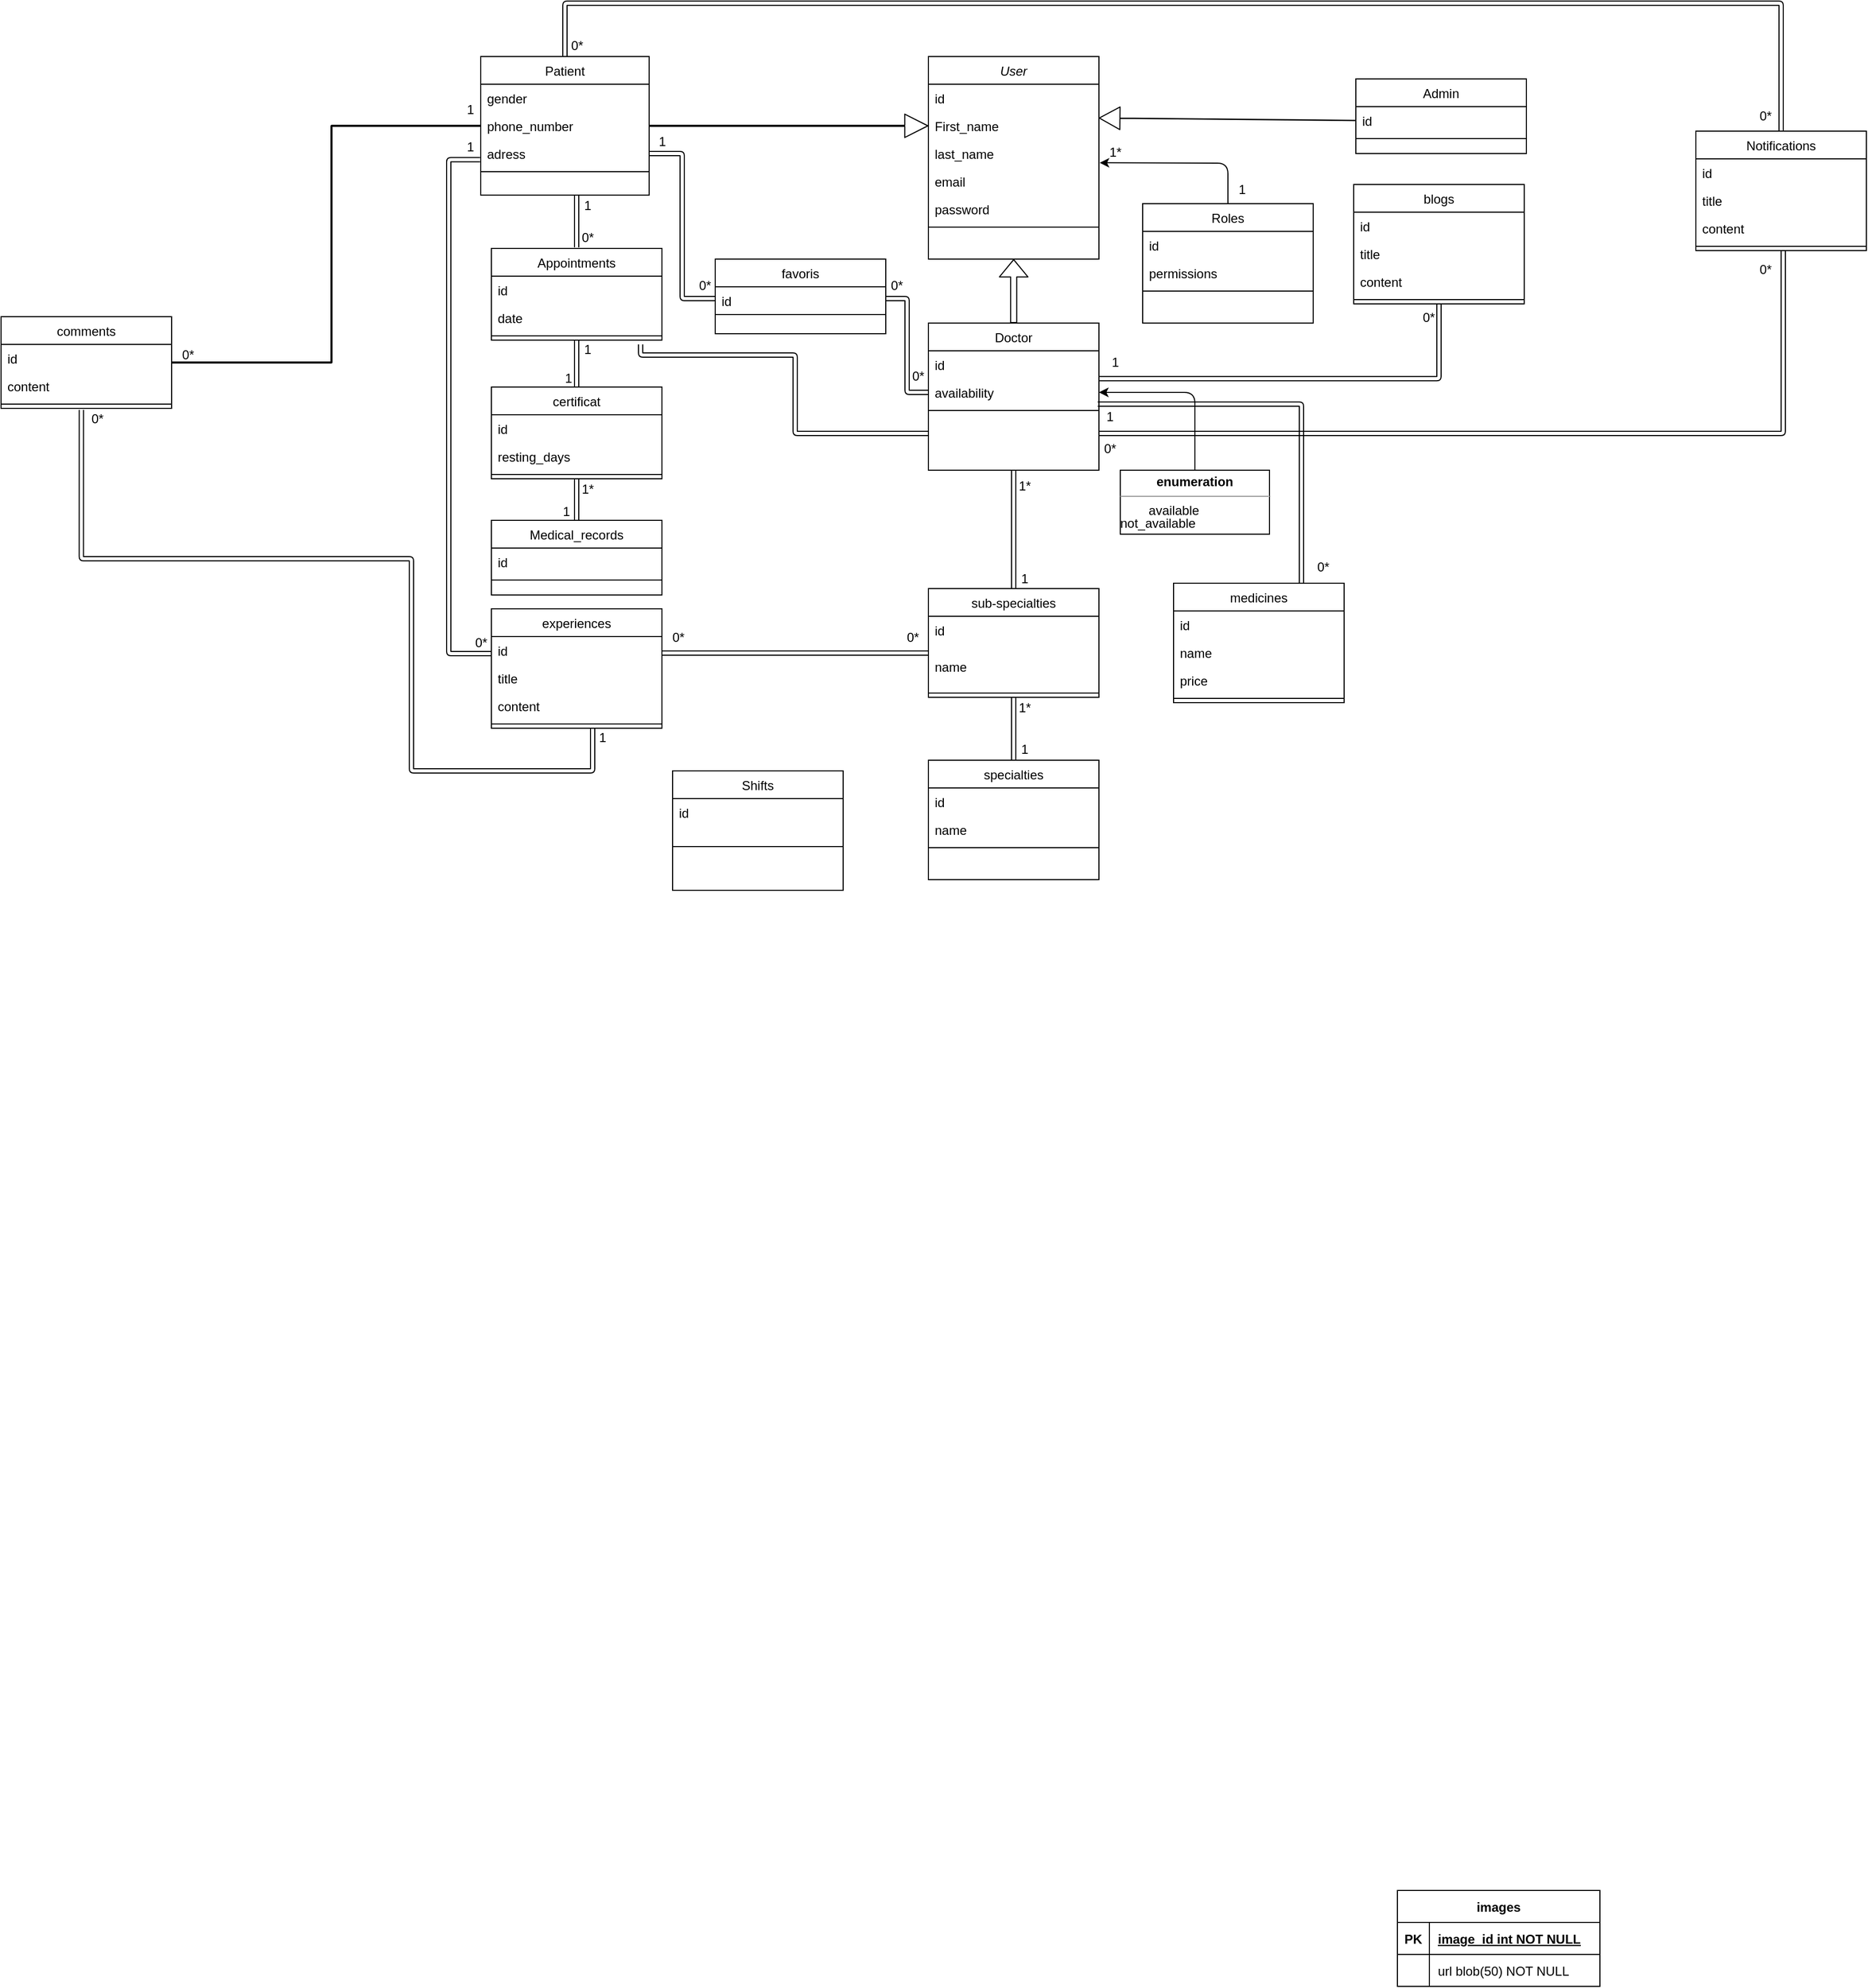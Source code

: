 <mxfile>
    <diagram id="GbZsySZJOEip1e0nFrHj" name="Page-1">
        <mxGraphModel dx="2643" dy="1117" grid="1" gridSize="10" guides="1" tooltips="1" connect="1" arrows="1" fold="1" page="0" pageScale="1" pageWidth="850" pageHeight="1100" math="1" shadow="0">
            <root>
                <mxCell id="0"/>
                <mxCell id="1" parent="0"/>
                <mxCell id="63" value="User&#10;" style="swimlane;fontStyle=2;align=center;verticalAlign=top;childLayout=stackLayout;horizontal=1;startSize=26;horizontalStack=0;resizeParent=1;resizeLast=0;collapsible=1;marginBottom=0;rounded=0;shadow=0;strokeWidth=1;" parent="1" vertex="1">
                    <mxGeometry x="400" y="20" width="160" height="190" as="geometry">
                        <mxRectangle x="230" y="140" width="160" height="26" as="alternateBounds"/>
                    </mxGeometry>
                </mxCell>
                <mxCell id="64" value="id" style="text;align=left;verticalAlign=top;spacingLeft=4;spacingRight=4;overflow=hidden;rotatable=0;points=[[0,0.5],[1,0.5]];portConstraint=eastwest;" parent="63" vertex="1">
                    <mxGeometry y="26" width="160" height="26" as="geometry"/>
                </mxCell>
                <mxCell id="130" value="First_name" style="text;align=left;verticalAlign=top;spacingLeft=4;spacingRight=4;overflow=hidden;rotatable=0;points=[[0,0.5],[1,0.5]];portConstraint=eastwest;" parent="63" vertex="1">
                    <mxGeometry y="52" width="160" height="26" as="geometry"/>
                </mxCell>
                <mxCell id="127" value="last_name" style="text;align=left;verticalAlign=top;spacingLeft=4;spacingRight=4;overflow=hidden;rotatable=0;points=[[0,0.5],[1,0.5]];portConstraint=eastwest;" parent="63" vertex="1">
                    <mxGeometry y="78" width="160" height="26" as="geometry"/>
                </mxCell>
                <mxCell id="128" value="email" style="text;align=left;verticalAlign=top;spacingLeft=4;spacingRight=4;overflow=hidden;rotatable=0;points=[[0,0.5],[1,0.5]];portConstraint=eastwest;" parent="63" vertex="1">
                    <mxGeometry y="104" width="160" height="26" as="geometry"/>
                </mxCell>
                <mxCell id="129" value="password" style="text;align=left;verticalAlign=top;spacingLeft=4;spacingRight=4;overflow=hidden;rotatable=0;points=[[0,0.5],[1,0.5]];portConstraint=eastwest;" parent="63" vertex="1">
                    <mxGeometry y="130" width="160" height="26" as="geometry"/>
                </mxCell>
                <mxCell id="67" value="" style="line;html=1;strokeWidth=1;align=left;verticalAlign=middle;spacingTop=-1;spacingLeft=3;spacingRight=3;rotatable=0;labelPosition=right;points=[];portConstraint=eastwest;" parent="63" vertex="1">
                    <mxGeometry y="156" width="160" height="8" as="geometry"/>
                </mxCell>
                <mxCell id="136" value="" style="edgeStyle=none;shape=flexArrow;html=1;exitX=0.5;exitY=0;exitDx=0;exitDy=0;width=5.714;endSize=5.067;entryX=0.5;entryY=1;entryDx=0;entryDy=0;" parent="1" source="69" target="63" edge="1">
                    <mxGeometry relative="1" as="geometry">
                        <mxPoint x="420" y="260" as="sourcePoint"/>
                        <mxPoint x="420" y="210" as="targetPoint"/>
                        <Array as="points"/>
                    </mxGeometry>
                </mxCell>
                <mxCell id="69" value="Doctor" style="swimlane;fontStyle=0;align=center;verticalAlign=top;childLayout=stackLayout;horizontal=1;startSize=26;horizontalStack=0;resizeParent=1;resizeLast=0;collapsible=1;marginBottom=0;rounded=0;shadow=0;strokeWidth=1;" parent="1" vertex="1">
                    <mxGeometry x="400" y="270" width="160" height="138" as="geometry">
                        <mxRectangle x="130" y="380" width="160" height="26" as="alternateBounds"/>
                    </mxGeometry>
                </mxCell>
                <mxCell id="70" value="id&#10;" style="text;align=left;verticalAlign=top;spacingLeft=4;spacingRight=4;overflow=hidden;rotatable=0;points=[[0,0.5],[1,0.5]];portConstraint=eastwest;" parent="69" vertex="1">
                    <mxGeometry y="26" width="160" height="26" as="geometry"/>
                </mxCell>
                <mxCell id="131" value="availability" style="text;align=left;verticalAlign=top;spacingLeft=4;spacingRight=4;overflow=hidden;rotatable=0;points=[[0,0.5],[1,0.5]];portConstraint=eastwest;" parent="69" vertex="1">
                    <mxGeometry y="52" width="160" height="26" as="geometry"/>
                </mxCell>
                <mxCell id="72" value="" style="line;html=1;strokeWidth=1;align=left;verticalAlign=middle;spacingTop=-1;spacingLeft=3;spacingRight=3;rotatable=0;labelPosition=right;points=[];portConstraint=eastwest;" parent="69" vertex="1">
                    <mxGeometry y="78" width="160" height="8" as="geometry"/>
                </mxCell>
                <mxCell id="134" style="edgeStyle=none;html=1;shape=flexArrow;entryX=0.999;entryY=0.22;entryDx=0;entryDy=0;entryPerimeter=0;width=0.274;endSize=6.123;exitX=0;exitY=0.5;exitDx=0;exitDy=0;" parent="1" source="77" target="130" edge="1">
                    <mxGeometry relative="1" as="geometry"/>
                </mxCell>
                <mxCell id="76" value="Admin" style="swimlane;fontStyle=0;align=center;verticalAlign=top;childLayout=stackLayout;horizontal=1;startSize=26;horizontalStack=0;resizeParent=1;resizeLast=0;collapsible=1;marginBottom=0;rounded=0;shadow=0;strokeWidth=1;" parent="1" vertex="1">
                    <mxGeometry x="801" y="41" width="160" height="70" as="geometry">
                        <mxRectangle x="340" y="380" width="170" height="26" as="alternateBounds"/>
                    </mxGeometry>
                </mxCell>
                <mxCell id="77" value="id" style="text;align=left;verticalAlign=top;spacingLeft=4;spacingRight=4;overflow=hidden;rotatable=0;points=[[0,0.5],[1,0.5]];portConstraint=eastwest;" parent="76" vertex="1">
                    <mxGeometry y="26" width="160" height="26" as="geometry"/>
                </mxCell>
                <mxCell id="78" value="" style="line;html=1;strokeWidth=1;align=left;verticalAlign=middle;spacingTop=-1;spacingLeft=3;spacingRight=3;rotatable=0;labelPosition=right;points=[];portConstraint=eastwest;" parent="76" vertex="1">
                    <mxGeometry y="52" width="160" height="8" as="geometry"/>
                </mxCell>
                <mxCell id="135" style="edgeStyle=none;shape=flexArrow;html=1;exitX=1;exitY=0.5;exitDx=0;exitDy=0;width=0.952;endSize=6.895;" parent="1" source="80" target="130" edge="1">
                    <mxGeometry relative="1" as="geometry"/>
                </mxCell>
                <mxCell id="145" style="edgeStyle=elbowEdgeStyle;shape=link;html=1;width=1;" edge="1" parent="1" source="80" target="111">
                    <mxGeometry relative="1" as="geometry">
                        <Array as="points">
                            <mxPoint x="-160" y="220"/>
                            <mxPoint x="40" y="60"/>
                            <mxPoint x="-50" y="170"/>
                            <mxPoint y="50"/>
                        </Array>
                    </mxGeometry>
                </mxCell>
                <mxCell id="80" value="Patient" style="swimlane;fontStyle=0;align=center;verticalAlign=top;childLayout=stackLayout;horizontal=1;startSize=26;horizontalStack=0;resizeParent=1;resizeLast=0;collapsible=1;marginBottom=0;rounded=0;shadow=0;strokeWidth=1;" parent="1" vertex="1">
                    <mxGeometry x="-20" y="20" width="158" height="130" as="geometry">
                        <mxRectangle x="550" y="140" width="160" height="26" as="alternateBounds"/>
                    </mxGeometry>
                </mxCell>
                <mxCell id="81" value="gender" style="text;align=left;verticalAlign=top;spacingLeft=4;spacingRight=4;overflow=hidden;rotatable=0;points=[[0,0.5],[1,0.5]];portConstraint=eastwest;" parent="80" vertex="1">
                    <mxGeometry y="26" width="158" height="26" as="geometry"/>
                </mxCell>
                <mxCell id="82" value="phone_number" style="text;align=left;verticalAlign=top;spacingLeft=4;spacingRight=4;overflow=hidden;rotatable=0;points=[[0,0.5],[1,0.5]];portConstraint=eastwest;rounded=0;shadow=0;html=0;" parent="80" vertex="1">
                    <mxGeometry y="52" width="158" height="26" as="geometry"/>
                </mxCell>
                <mxCell id="83" value="adress" style="text;align=left;verticalAlign=top;spacingLeft=4;spacingRight=4;overflow=hidden;rotatable=0;points=[[0,0.5],[1,0.5]];portConstraint=eastwest;rounded=0;shadow=0;html=0;" parent="80" vertex="1">
                    <mxGeometry y="78" width="158" height="26" as="geometry"/>
                </mxCell>
                <mxCell id="86" value="" style="line;html=1;strokeWidth=1;align=left;verticalAlign=middle;spacingTop=-1;spacingLeft=3;spacingRight=3;rotatable=0;labelPosition=right;points=[];portConstraint=eastwest;" parent="80" vertex="1">
                    <mxGeometry y="104" width="158" height="8" as="geometry"/>
                </mxCell>
                <mxCell id="144" style="edgeStyle=orthogonalEdgeStyle;shape=link;elbow=vertical;html=1;entryX=1.001;entryY=0.005;entryDx=0;entryDy=0;entryPerimeter=0;curved=1;strokeWidth=1;enumerate=0;anchorPointDirection=1;" parent="1" source="93" target="131" edge="1">
                    <mxGeometry relative="1" as="geometry">
                        <Array as="points">
                            <mxPoint x="879" y="322"/>
                        </Array>
                    </mxGeometry>
                </mxCell>
                <mxCell id="93" value="blogs" style="swimlane;fontStyle=0;align=center;verticalAlign=top;childLayout=stackLayout;horizontal=1;startSize=26;horizontalStack=0;resizeParent=1;resizeLast=0;collapsible=1;marginBottom=0;rounded=0;shadow=0;strokeWidth=1;" parent="1" vertex="1">
                    <mxGeometry x="799" y="140" width="160" height="112" as="geometry">
                        <mxRectangle x="150" y="1010" width="170" height="26" as="alternateBounds"/>
                    </mxGeometry>
                </mxCell>
                <mxCell id="102" value="id" style="text;align=left;verticalAlign=top;spacingLeft=4;spacingRight=4;overflow=hidden;rotatable=0;points=[[0,0.5],[1,0.5]];portConstraint=eastwest;" parent="93" vertex="1">
                    <mxGeometry y="26" width="160" height="26" as="geometry"/>
                </mxCell>
                <mxCell id="94" value="title" style="text;align=left;verticalAlign=top;spacingLeft=4;spacingRight=4;overflow=hidden;rotatable=0;points=[[0,0.5],[1,0.5]];portConstraint=eastwest;" parent="93" vertex="1">
                    <mxGeometry y="52" width="160" height="26" as="geometry"/>
                </mxCell>
                <mxCell id="183" value="content" style="text;align=left;verticalAlign=top;spacingLeft=4;spacingRight=4;overflow=hidden;rotatable=0;points=[[0,0.5],[1,0.5]];portConstraint=eastwest;" parent="93" vertex="1">
                    <mxGeometry y="78" width="160" height="26" as="geometry"/>
                </mxCell>
                <mxCell id="95" value="" style="line;html=1;strokeWidth=1;align=left;verticalAlign=middle;spacingTop=-1;spacingLeft=3;spacingRight=3;rotatable=0;labelPosition=right;points=[];portConstraint=eastwest;" parent="93" vertex="1">
                    <mxGeometry y="104" width="160" height="8" as="geometry"/>
                </mxCell>
                <mxCell id="96" value="medicines" style="swimlane;fontStyle=0;align=center;verticalAlign=top;childLayout=stackLayout;horizontal=1;startSize=26;horizontalStack=0;resizeParent=1;resizeLast=0;collapsible=1;marginBottom=0;rounded=0;shadow=0;strokeWidth=1;" parent="1" vertex="1">
                    <mxGeometry x="630" y="514" width="160" height="112" as="geometry">
                        <mxRectangle x="340" y="380" width="170" height="26" as="alternateBounds"/>
                    </mxGeometry>
                </mxCell>
                <mxCell id="97" value="id" style="text;align=left;verticalAlign=top;spacingLeft=4;spacingRight=4;overflow=hidden;rotatable=0;points=[[0,0.5],[1,0.5]];portConstraint=eastwest;" parent="96" vertex="1">
                    <mxGeometry y="26" width="160" height="26" as="geometry"/>
                </mxCell>
                <mxCell id="192" value="name" style="text;align=left;verticalAlign=top;spacingLeft=4;spacingRight=4;overflow=hidden;rotatable=0;points=[[0,0.5],[1,0.5]];portConstraint=eastwest;" parent="96" vertex="1">
                    <mxGeometry y="52" width="160" height="26" as="geometry"/>
                </mxCell>
                <mxCell id="193" value="price" style="text;align=left;verticalAlign=top;spacingLeft=4;spacingRight=4;overflow=hidden;rotatable=0;points=[[0,0.5],[1,0.5]];portConstraint=eastwest;" parent="96" vertex="1">
                    <mxGeometry y="78" width="160" height="26" as="geometry"/>
                </mxCell>
                <mxCell id="98" value="" style="line;html=1;strokeWidth=1;align=left;verticalAlign=middle;spacingTop=-1;spacingLeft=3;spacingRight=3;rotatable=0;labelPosition=right;points=[];portConstraint=eastwest;" parent="96" vertex="1">
                    <mxGeometry y="104" width="160" height="8" as="geometry"/>
                </mxCell>
                <mxCell id="138" style="edgeStyle=elbowEdgeStyle;shape=link;html=1;exitX=0.5;exitY=0;exitDx=0;exitDy=0;elbow=vertical;entryX=0.5;entryY=1;entryDx=0;entryDy=0;" parent="1" source="99" target="69" edge="1">
                    <mxGeometry relative="1" as="geometry">
                        <mxPoint x="420.061" y="410" as="targetPoint"/>
                    </mxGeometry>
                </mxCell>
                <mxCell id="99" value="sub-specialties" style="swimlane;fontStyle=0;align=center;verticalAlign=top;childLayout=stackLayout;horizontal=1;startSize=26;horizontalStack=0;resizeParent=1;resizeLast=0;collapsible=1;marginBottom=0;rounded=0;shadow=0;strokeWidth=1;" parent="1" vertex="1">
                    <mxGeometry x="400" y="519" width="160" height="102" as="geometry">
                        <mxRectangle x="340" y="380" width="170" height="26" as="alternateBounds"/>
                    </mxGeometry>
                </mxCell>
                <mxCell id="100" value="id" style="text;align=left;verticalAlign=top;spacingLeft=4;spacingRight=4;overflow=hidden;rotatable=0;points=[[0,0.5],[1,0.5]];portConstraint=eastwest;" parent="99" vertex="1">
                    <mxGeometry y="26" width="160" height="34" as="geometry"/>
                </mxCell>
                <mxCell id="184" value="name" style="text;align=left;verticalAlign=top;spacingLeft=4;spacingRight=4;overflow=hidden;rotatable=0;points=[[0,0.5],[1,0.5]];portConstraint=eastwest;" parent="99" vertex="1">
                    <mxGeometry y="60" width="160" height="34" as="geometry"/>
                </mxCell>
                <mxCell id="101" value="" style="line;html=1;strokeWidth=1;align=left;verticalAlign=middle;spacingTop=-1;spacingLeft=3;spacingRight=3;rotatable=0;labelPosition=right;points=[];portConstraint=eastwest;" parent="99" vertex="1">
                    <mxGeometry y="94" width="160" height="8" as="geometry"/>
                </mxCell>
                <mxCell id="141" style="edgeStyle=elbowEdgeStyle;shape=link;elbow=vertical;html=1;targetPerimeterSpacing=4;sourcePerimeterSpacing=1;" parent="1" source="105" edge="1">
                    <mxGeometry relative="1" as="geometry">
                        <mxPoint x="70" y="150" as="targetPoint"/>
                        <Array as="points">
                            <mxPoint x="70" y="160"/>
                        </Array>
                    </mxGeometry>
                </mxCell>
                <mxCell id="7RueLoMLojNwG1WVVCnF-188" style="edgeStyle=orthogonalEdgeStyle;shape=link;curved=1;html=1;exitX=0.5;exitY=1;exitDx=0;exitDy=0;entryX=0.5;entryY=0;entryDx=0;entryDy=0;" parent="1" source="105" target="117" edge="1">
                    <mxGeometry relative="1" as="geometry"/>
                </mxCell>
                <mxCell id="105" value="Appointments" style="swimlane;fontStyle=0;align=center;verticalAlign=top;childLayout=stackLayout;horizontal=1;startSize=26;horizontalStack=0;resizeParent=1;resizeLast=0;collapsible=1;marginBottom=0;rounded=0;shadow=0;strokeWidth=1;" parent="1" vertex="1">
                    <mxGeometry x="-10" y="200" width="160" height="86" as="geometry">
                        <mxRectangle x="340" y="380" width="170" height="26" as="alternateBounds"/>
                    </mxGeometry>
                </mxCell>
                <mxCell id="106" value="id" style="text;align=left;verticalAlign=top;spacingLeft=4;spacingRight=4;overflow=hidden;rotatable=0;points=[[0,0.5],[1,0.5]];portConstraint=eastwest;" parent="105" vertex="1">
                    <mxGeometry y="26" width="160" height="26" as="geometry"/>
                </mxCell>
                <mxCell id="185" value="date" style="text;align=left;verticalAlign=top;spacingLeft=4;spacingRight=4;overflow=hidden;rotatable=0;points=[[0,0.5],[1,0.5]];portConstraint=eastwest;" parent="105" vertex="1">
                    <mxGeometry y="52" width="160" height="26" as="geometry"/>
                </mxCell>
                <mxCell id="107" value="" style="line;html=1;strokeWidth=1;align=left;verticalAlign=middle;spacingTop=-1;spacingLeft=3;spacingRight=3;rotatable=0;labelPosition=right;points=[];portConstraint=eastwest;" parent="105" vertex="1">
                    <mxGeometry y="78" width="160" height="8" as="geometry"/>
                </mxCell>
                <mxCell id="108" value="favoris" style="swimlane;fontStyle=0;align=center;verticalAlign=top;childLayout=stackLayout;horizontal=1;startSize=26;horizontalStack=0;resizeParent=1;resizeLast=0;collapsible=1;marginBottom=0;rounded=0;shadow=0;strokeWidth=1;" vertex="1" parent="1">
                    <mxGeometry x="200" y="210" width="160" height="70" as="geometry">
                        <mxRectangle x="340" y="380" width="170" height="26" as="alternateBounds"/>
                    </mxGeometry>
                </mxCell>
                <mxCell id="109" value="id" style="text;align=left;verticalAlign=top;spacingLeft=4;spacingRight=4;overflow=hidden;rotatable=0;points=[[0,0.5],[1,0.5]];portConstraint=eastwest;" vertex="1" parent="108">
                    <mxGeometry y="26" width="160" height="22" as="geometry"/>
                </mxCell>
                <mxCell id="110" value="" style="line;html=1;strokeWidth=1;align=left;verticalAlign=middle;spacingTop=-1;spacingLeft=3;spacingRight=3;rotatable=0;labelPosition=right;points=[];portConstraint=eastwest;" vertex="1" parent="108">
                    <mxGeometry y="48" width="160" height="8" as="geometry"/>
                </mxCell>
                <mxCell id="111" value="comments" style="swimlane;fontStyle=0;align=center;verticalAlign=top;childLayout=stackLayout;horizontal=1;startSize=26;horizontalStack=0;resizeParent=1;resizeLast=0;collapsible=1;marginBottom=0;rounded=0;shadow=0;strokeWidth=1;" vertex="1" parent="1">
                    <mxGeometry x="-470" y="264" width="160" height="86" as="geometry">
                        <mxRectangle x="340" y="380" width="170" height="26" as="alternateBounds"/>
                    </mxGeometry>
                </mxCell>
                <mxCell id="112" value="id" style="text;align=left;verticalAlign=top;spacingLeft=4;spacingRight=4;overflow=hidden;rotatable=0;points=[[0,0.5],[1,0.5]];portConstraint=eastwest;" vertex="1" parent="111">
                    <mxGeometry y="26" width="160" height="26" as="geometry"/>
                </mxCell>
                <mxCell id="191" value="content" style="text;align=left;verticalAlign=top;spacingLeft=4;spacingRight=4;overflow=hidden;rotatable=0;points=[[0,0.5],[1,0.5]];portConstraint=eastwest;" vertex="1" parent="111">
                    <mxGeometry y="52" width="160" height="26" as="geometry"/>
                </mxCell>
                <mxCell id="113" value="" style="line;html=1;strokeWidth=1;align=left;verticalAlign=middle;spacingTop=-1;spacingLeft=3;spacingRight=3;rotatable=0;labelPosition=right;points=[];portConstraint=eastwest;" vertex="1" parent="111">
                    <mxGeometry y="78" width="160" height="8" as="geometry"/>
                </mxCell>
                <mxCell id="142" style="edgeStyle=elbowEdgeStyle;shape=link;elbow=vertical;html=1;" edge="1" parent="1" source="114" target="99">
                    <mxGeometry relative="1" as="geometry"/>
                </mxCell>
                <mxCell id="114" value="experiences" style="swimlane;fontStyle=0;align=center;verticalAlign=top;childLayout=stackLayout;horizontal=1;startSize=26;horizontalStack=0;resizeParent=1;resizeLast=0;collapsible=1;marginBottom=0;rounded=0;shadow=0;strokeWidth=1;" vertex="1" parent="1">
                    <mxGeometry x="-10" y="538" width="160" height="112" as="geometry">
                        <mxRectangle x="340" y="380" width="170" height="26" as="alternateBounds"/>
                    </mxGeometry>
                </mxCell>
                <mxCell id="115" value="id" style="text;align=left;verticalAlign=top;spacingLeft=4;spacingRight=4;overflow=hidden;rotatable=0;points=[[0,0.5],[1,0.5]];portConstraint=eastwest;" vertex="1" parent="114">
                    <mxGeometry y="26" width="160" height="26" as="geometry"/>
                </mxCell>
                <mxCell id="187" value="title" style="text;align=left;verticalAlign=top;spacingLeft=4;spacingRight=4;overflow=hidden;rotatable=0;points=[[0,0.5],[1,0.5]];portConstraint=eastwest;" vertex="1" parent="114">
                    <mxGeometry y="52" width="160" height="26" as="geometry"/>
                </mxCell>
                <mxCell id="188" value="content" style="text;align=left;verticalAlign=top;spacingLeft=4;spacingRight=4;overflow=hidden;rotatable=0;points=[[0,0.5],[1,0.5]];portConstraint=eastwest;" vertex="1" parent="114">
                    <mxGeometry y="78" width="160" height="26" as="geometry"/>
                </mxCell>
                <mxCell id="116" value="" style="line;html=1;strokeWidth=1;align=left;verticalAlign=middle;spacingTop=-1;spacingLeft=3;spacingRight=3;rotatable=0;labelPosition=right;points=[];portConstraint=eastwest;" vertex="1" parent="114">
                    <mxGeometry y="104" width="160" height="8" as="geometry"/>
                </mxCell>
                <mxCell id="7RueLoMLojNwG1WVVCnF-187" style="edgeStyle=orthogonalEdgeStyle;shape=link;curved=1;html=1;exitX=0.5;exitY=1;exitDx=0;exitDy=0;entryX=0.5;entryY=0;entryDx=0;entryDy=0;" parent="1" source="117" target="120" edge="1">
                    <mxGeometry relative="1" as="geometry"/>
                </mxCell>
                <mxCell id="117" value="certificat" style="swimlane;fontStyle=0;align=center;verticalAlign=top;childLayout=stackLayout;horizontal=1;startSize=26;horizontalStack=0;resizeParent=1;resizeLast=0;collapsible=1;marginBottom=0;rounded=0;shadow=0;strokeWidth=1;" parent="1" vertex="1">
                    <mxGeometry x="-10" y="330" width="160" height="86" as="geometry">
                        <mxRectangle x="340" y="380" width="170" height="26" as="alternateBounds"/>
                    </mxGeometry>
                </mxCell>
                <mxCell id="118" value="id" style="text;align=left;verticalAlign=top;spacingLeft=4;spacingRight=4;overflow=hidden;rotatable=0;points=[[0,0.5],[1,0.5]];portConstraint=eastwest;" parent="117" vertex="1">
                    <mxGeometry y="26" width="160" height="26" as="geometry"/>
                </mxCell>
                <mxCell id="186" value="resting_days" style="text;align=left;verticalAlign=top;spacingLeft=4;spacingRight=4;overflow=hidden;rotatable=0;points=[[0,0.5],[1,0.5]];portConstraint=eastwest;" parent="117" vertex="1">
                    <mxGeometry y="52" width="160" height="26" as="geometry"/>
                </mxCell>
                <mxCell id="119" value="" style="line;html=1;strokeWidth=1;align=left;verticalAlign=middle;spacingTop=-1;spacingLeft=3;spacingRight=3;rotatable=0;labelPosition=right;points=[];portConstraint=eastwest;" parent="117" vertex="1">
                    <mxGeometry y="78" width="160" height="8" as="geometry"/>
                </mxCell>
                <mxCell id="120" value="Medical_records" style="swimlane;fontStyle=0;align=center;verticalAlign=top;childLayout=stackLayout;horizontal=1;startSize=26;horizontalStack=0;resizeParent=1;resizeLast=0;collapsible=1;marginBottom=0;rounded=0;shadow=0;strokeWidth=1;" parent="1" vertex="1">
                    <mxGeometry x="-10" y="455" width="160" height="70" as="geometry">
                        <mxRectangle x="340" y="380" width="170" height="26" as="alternateBounds"/>
                    </mxGeometry>
                </mxCell>
                <mxCell id="121" value="id" style="text;align=left;verticalAlign=top;spacingLeft=4;spacingRight=4;overflow=hidden;rotatable=0;points=[[0,0.5],[1,0.5]];portConstraint=eastwest;" parent="120" vertex="1">
                    <mxGeometry y="26" width="160" height="26" as="geometry"/>
                </mxCell>
                <mxCell id="122" value="" style="line;html=1;strokeWidth=1;align=left;verticalAlign=middle;spacingTop=-1;spacingLeft=3;spacingRight=3;rotatable=0;labelPosition=right;points=[];portConstraint=eastwest;" parent="120" vertex="1">
                    <mxGeometry y="52" width="160" height="8" as="geometry"/>
                </mxCell>
                <mxCell id="143" style="edgeStyle=orthogonalEdgeStyle;shape=link;elbow=vertical;html=1;exitX=-0.004;exitY=0.723;exitDx=0;exitDy=0;curved=1;exitPerimeter=0;" edge="1" parent="1" source="83">
                    <mxGeometry relative="1" as="geometry">
                        <Array as="points">
                            <mxPoint x="-50" y="117"/>
                            <mxPoint x="-50" y="580"/>
                            <mxPoint x="-10" y="580"/>
                        </Array>
                        <mxPoint x="-10" y="580" as="targetPoint"/>
                    </mxGeometry>
                </mxCell>
                <mxCell id="147" style="edgeStyle=orthogonalEdgeStyle;shape=link;html=1;curved=1;entryX=0.011;entryY=0.214;entryDx=0;entryDy=0;entryPerimeter=0;" edge="1" parent="1" target="165">
                    <mxGeometry relative="1" as="geometry">
                        <mxPoint x="85" y="650" as="sourcePoint"/>
                        <mxPoint x="-395" y="390" as="targetPoint"/>
                        <Array as="points">
                            <mxPoint x="85" y="690"/>
                            <mxPoint x="-85" y="690"/>
                            <mxPoint x="-85" y="491"/>
                            <mxPoint x="-395" y="491"/>
                        </Array>
                    </mxGeometry>
                </mxCell>
                <mxCell id="180" style="edgeStyle=orthogonalEdgeStyle;shape=link;html=1;entryX=0.5;entryY=0;entryDx=0;entryDy=0;elbow=vertical;exitX=0.5;exitY=0;exitDx=0;exitDy=0;" edge="1" parent="1" source="225" target="80">
                    <mxGeometry relative="1" as="geometry">
                        <Array as="points">
                            <mxPoint x="1200" y="-30"/>
                            <mxPoint x="59" y="-30"/>
                        </Array>
                        <mxPoint x="1202" y="85" as="sourcePoint"/>
                    </mxGeometry>
                </mxCell>
                <mxCell id="181" style="edgeStyle=orthogonalEdgeStyle;shape=link;html=1;entryX=1;entryY=0.75;entryDx=0;entryDy=0;elbow=vertical;sourcePortConstraint=east;enumerate=0;" edge="1" parent="1" source="229" target="69">
                    <mxGeometry relative="1" as="geometry">
                        <Array as="points">
                            <mxPoint x="1202" y="374"/>
                        </Array>
                        <mxPoint x="1210" y="310" as="sourcePoint"/>
                    </mxGeometry>
                </mxCell>
                <mxCell id="149" style="edgeStyle=orthogonalEdgeStyle;html=1;exitX=0;exitY=0.5;exitDx=0;exitDy=0;entryX=1;entryY=0.5;entryDx=0;entryDy=0;elbow=vertical;shape=link;" edge="1" parent="1" source="109" target="83">
                    <mxGeometry relative="1" as="geometry"/>
                </mxCell>
                <mxCell id="150" style="edgeStyle=orthogonalEdgeStyle;shape=link;html=1;exitX=1;exitY=0.5;exitDx=0;exitDy=0;entryX=0;entryY=0.5;entryDx=0;entryDy=0;elbow=vertical;" edge="1" parent="1" source="109" target="131">
                    <mxGeometry relative="1" as="geometry"/>
                </mxCell>
                <mxCell id="153" value="0*" style="text;html=1;align=center;verticalAlign=middle;resizable=0;points=[];autosize=1;strokeColor=none;fillColor=none;" parent="1" vertex="1">
                    <mxGeometry x="854" y="250" width="30" height="30" as="geometry"/>
                </mxCell>
                <mxCell id="154" value="1" style="text;html=1;align=center;verticalAlign=middle;resizable=0;points=[];autosize=1;strokeColor=none;fillColor=none;" parent="1" vertex="1">
                    <mxGeometry x="560" y="292" width="30" height="30" as="geometry"/>
                </mxCell>
                <mxCell id="158" value="1" style="text;html=1;align=center;verticalAlign=middle;resizable=0;points=[];autosize=1;strokeColor=none;fillColor=none;" parent="1" vertex="1">
                    <mxGeometry x="475" y="495" width="30" height="30" as="geometry"/>
                </mxCell>
                <mxCell id="159" value="1*" style="text;html=1;align=center;verticalAlign=middle;resizable=0;points=[];autosize=1;strokeColor=none;fillColor=none;" parent="1" vertex="1">
                    <mxGeometry x="475" y="408" width="30" height="30" as="geometry"/>
                </mxCell>
                <mxCell id="162" value="0*" style="text;html=1;align=center;verticalAlign=middle;resizable=0;points=[];autosize=1;strokeColor=none;fillColor=none;" vertex="1" parent="1">
                    <mxGeometry x="370" y="550" width="30" height="30" as="geometry"/>
                </mxCell>
                <mxCell id="163" value="0*" style="text;html=1;align=center;verticalAlign=middle;resizable=0;points=[];autosize=1;strokeColor=none;fillColor=none;" vertex="1" parent="1">
                    <mxGeometry x="150" y="550" width="30" height="30" as="geometry"/>
                </mxCell>
                <mxCell id="164" value="1" style="text;html=1;align=center;verticalAlign=middle;resizable=0;points=[];autosize=1;strokeColor=none;fillColor=none;" vertex="1" parent="1">
                    <mxGeometry x="79" y="644" width="30" height="30" as="geometry"/>
                </mxCell>
                <mxCell id="165" value="0*" style="text;html=1;align=center;verticalAlign=middle;resizable=0;points=[];autosize=1;strokeColor=none;fillColor=none;" vertex="1" parent="1">
                    <mxGeometry x="-395" y="345" width="30" height="30" as="geometry"/>
                </mxCell>
                <mxCell id="166" value="0*" style="text;html=1;align=center;verticalAlign=middle;resizable=0;points=[];autosize=1;strokeColor=none;fillColor=none;" vertex="1" parent="1">
                    <mxGeometry x="-310" y="285" width="30" height="30" as="geometry"/>
                </mxCell>
                <mxCell id="168" value="1" style="text;html=1;align=center;verticalAlign=middle;resizable=0;points=[];autosize=1;strokeColor=none;fillColor=none;" vertex="1" parent="1">
                    <mxGeometry x="-45" y="55" width="30" height="30" as="geometry"/>
                </mxCell>
                <mxCell id="169" value="1" style="text;html=1;align=center;verticalAlign=middle;resizable=0;points=[];autosize=1;strokeColor=none;fillColor=none;" parent="1" vertex="1">
                    <mxGeometry x="65" y="145" width="30" height="30" as="geometry"/>
                </mxCell>
                <mxCell id="170" value="0*" style="text;html=1;align=center;verticalAlign=middle;resizable=0;points=[];autosize=1;strokeColor=none;fillColor=none;" parent="1" vertex="1">
                    <mxGeometry x="65" y="175" width="30" height="30" as="geometry"/>
                </mxCell>
                <mxCell id="171" value="0*" style="text;html=1;align=center;verticalAlign=middle;resizable=0;points=[];autosize=1;strokeColor=none;fillColor=none;" vertex="1" parent="1">
                    <mxGeometry x="175" y="220" width="30" height="30" as="geometry"/>
                </mxCell>
                <mxCell id="172" value="1" style="text;html=1;align=center;verticalAlign=middle;resizable=0;points=[];autosize=1;strokeColor=none;fillColor=none;" parent="1" vertex="1">
                    <mxGeometry x="135" y="85" width="30" height="30" as="geometry"/>
                </mxCell>
                <mxCell id="173" value="1" style="text;html=1;align=center;verticalAlign=middle;resizable=0;points=[];autosize=1;strokeColor=none;fillColor=none;" parent="1" vertex="1">
                    <mxGeometry x="65" y="280" width="30" height="30" as="geometry"/>
                </mxCell>
                <mxCell id="174" value="1" style="text;html=1;align=center;verticalAlign=middle;resizable=0;points=[];autosize=1;strokeColor=none;fillColor=none;" parent="1" vertex="1">
                    <mxGeometry x="47" y="307" width="30" height="30" as="geometry"/>
                </mxCell>
                <mxCell id="175" value="1*" style="text;html=1;align=center;verticalAlign=middle;resizable=0;points=[];autosize=1;strokeColor=none;fillColor=none;" parent="1" vertex="1">
                    <mxGeometry x="65" y="411" width="30" height="30" as="geometry"/>
                </mxCell>
                <mxCell id="176" value="1" style="text;html=1;align=center;verticalAlign=middle;resizable=0;points=[];autosize=1;strokeColor=none;fillColor=none;" parent="1" vertex="1">
                    <mxGeometry x="45" y="432" width="30" height="30" as="geometry"/>
                </mxCell>
                <mxCell id="177" value="0*" style="text;html=1;align=center;verticalAlign=middle;resizable=0;points=[];autosize=1;strokeColor=none;fillColor=none;" vertex="1" parent="1">
                    <mxGeometry x="375" y="305" width="30" height="30" as="geometry"/>
                </mxCell>
                <mxCell id="178" value="0*" style="text;html=1;align=center;verticalAlign=middle;resizable=0;points=[];autosize=1;strokeColor=none;fillColor=none;" vertex="1" parent="1">
                    <mxGeometry x="355" y="220" width="30" height="30" as="geometry"/>
                </mxCell>
                <mxCell id="189" value="0*" style="text;html=1;align=center;verticalAlign=middle;resizable=0;points=[];autosize=1;strokeColor=none;fillColor=none;" vertex="1" parent="1">
                    <mxGeometry x="-35" y="555" width="30" height="30" as="geometry"/>
                </mxCell>
                <mxCell id="190" value="1" style="text;html=1;align=center;verticalAlign=middle;resizable=0;points=[];autosize=1;strokeColor=none;fillColor=none;" vertex="1" parent="1">
                    <mxGeometry x="-45" y="90" width="30" height="30" as="geometry"/>
                </mxCell>
                <mxCell id="195" value="images" style="shape=table;startSize=30;container=1;collapsible=1;childLayout=tableLayout;fixedRows=1;rowLines=0;fontStyle=1;align=center;resizeLast=1;" parent="1" vertex="1">
                    <mxGeometry x="840" y="1740" width="190" height="90" as="geometry"/>
                </mxCell>
                <mxCell id="196" value="" style="shape=tableRow;horizontal=0;startSize=0;swimlaneHead=0;swimlaneBody=0;fillColor=none;collapsible=0;dropTarget=0;points=[[0,0.5],[1,0.5]];portConstraint=eastwest;top=0;left=0;right=0;bottom=1;" parent="195" vertex="1">
                    <mxGeometry y="30" width="190" height="30" as="geometry"/>
                </mxCell>
                <mxCell id="197" value="PK" style="shape=partialRectangle;overflow=hidden;connectable=0;fillColor=none;top=0;left=0;bottom=0;right=0;fontStyle=1;" parent="196" vertex="1">
                    <mxGeometry width="30" height="30" as="geometry">
                        <mxRectangle width="30" height="30" as="alternateBounds"/>
                    </mxGeometry>
                </mxCell>
                <mxCell id="198" value="image_id int NOT NULL " style="shape=partialRectangle;overflow=hidden;connectable=0;fillColor=none;align=left;top=0;left=0;bottom=0;right=0;spacingLeft=6;fontStyle=5;" parent="196" vertex="1">
                    <mxGeometry x="30" width="160" height="30" as="geometry">
                        <mxRectangle width="160" height="30" as="alternateBounds"/>
                    </mxGeometry>
                </mxCell>
                <mxCell id="199" value="" style="shape=tableRow;horizontal=0;startSize=0;swimlaneHead=0;swimlaneBody=0;fillColor=none;collapsible=0;dropTarget=0;points=[[0,0.5],[1,0.5]];portConstraint=eastwest;top=0;left=0;right=0;bottom=0;" parent="195" vertex="1">
                    <mxGeometry y="60" width="190" height="30" as="geometry"/>
                </mxCell>
                <mxCell id="200" value="" style="shape=partialRectangle;overflow=hidden;connectable=0;fillColor=none;top=0;left=0;bottom=0;right=0;" parent="199" vertex="1">
                    <mxGeometry width="30" height="30" as="geometry">
                        <mxRectangle width="30" height="30" as="alternateBounds"/>
                    </mxGeometry>
                </mxCell>
                <mxCell id="201" value="url blob(50) NOT NULL" style="shape=partialRectangle;overflow=hidden;connectable=0;fillColor=none;align=left;top=0;left=0;bottom=0;right=0;spacingLeft=6;" parent="199" vertex="1">
                    <mxGeometry x="30" width="160" height="30" as="geometry">
                        <mxRectangle width="160" height="30" as="alternateBounds"/>
                    </mxGeometry>
                </mxCell>
                <mxCell id="208" style="edgeStyle=none;shape=link;html=1;exitX=0.5;exitY=0;exitDx=0;exitDy=0;entryX=0.5;entryY=1;entryDx=0;entryDy=0;" edge="1" parent="1" source="202" target="99">
                    <mxGeometry relative="1" as="geometry"/>
                </mxCell>
                <mxCell id="202" value="specialties" style="swimlane;fontStyle=0;align=center;verticalAlign=top;childLayout=stackLayout;horizontal=1;startSize=26;horizontalStack=0;resizeParent=1;resizeLast=0;collapsible=1;marginBottom=0;rounded=0;shadow=0;strokeWidth=1;" vertex="1" parent="1">
                    <mxGeometry x="400" y="680" width="160" height="112" as="geometry">
                        <mxRectangle x="340" y="380" width="170" height="26" as="alternateBounds"/>
                    </mxGeometry>
                </mxCell>
                <mxCell id="203" value="id" style="text;align=left;verticalAlign=top;spacingLeft=4;spacingRight=4;overflow=hidden;rotatable=0;points=[[0,0.5],[1,0.5]];portConstraint=eastwest;" vertex="1" parent="202">
                    <mxGeometry y="26" width="160" height="26" as="geometry"/>
                </mxCell>
                <mxCell id="204" value="name" style="text;align=left;verticalAlign=top;spacingLeft=4;spacingRight=4;overflow=hidden;rotatable=0;points=[[0,0.5],[1,0.5]];portConstraint=eastwest;" vertex="1" parent="202">
                    <mxGeometry y="52" width="160" height="26" as="geometry"/>
                </mxCell>
                <mxCell id="206" value="" style="line;html=1;strokeWidth=1;align=left;verticalAlign=middle;spacingTop=-1;spacingLeft=3;spacingRight=3;rotatable=0;labelPosition=right;points=[];portConstraint=eastwest;" vertex="1" parent="202">
                    <mxGeometry y="78" width="160" height="8" as="geometry"/>
                </mxCell>
                <mxCell id="Omf_E6F_s-H1tTsrx2B_-208" value="0*" style="text;html=1;align=center;verticalAlign=middle;resizable=0;points=[];autosize=1;strokeColor=none;fillColor=none;" vertex="1" parent="1">
                    <mxGeometry x="55" y="-5" width="30" height="30" as="geometry"/>
                </mxCell>
                <mxCell id="Omf_E6F_s-H1tTsrx2B_-209" value="0*" style="text;html=1;align=center;verticalAlign=middle;resizable=0;points=[];autosize=1;strokeColor=none;fillColor=none;" vertex="1" parent="1">
                    <mxGeometry x="1170" y="61" width="30" height="30" as="geometry"/>
                </mxCell>
                <mxCell id="Omf_E6F_s-H1tTsrx2B_-210" value="0*" style="text;html=1;align=center;verticalAlign=middle;resizable=0;points=[];autosize=1;strokeColor=none;fillColor=none;" vertex="1" parent="1">
                    <mxGeometry x="1170" y="205" width="30" height="30" as="geometry"/>
                </mxCell>
                <mxCell id="Omf_E6F_s-H1tTsrx2B_-211" value="0*" style="text;html=1;align=center;verticalAlign=middle;resizable=0;points=[];autosize=1;strokeColor=none;fillColor=none;" parent="1" vertex="1">
                    <mxGeometry x="555" y="373" width="30" height="30" as="geometry"/>
                </mxCell>
                <mxCell id="Omf_E6F_s-H1tTsrx2B_-213" style="edgeStyle=none;html=1;" parent="1" edge="1" target="131">
                    <mxGeometry relative="1" as="geometry">
                        <mxPoint x="650" y="408" as="sourcePoint"/>
                        <Array as="points">
                            <mxPoint x="650" y="335"/>
                        </Array>
                    </mxGeometry>
                </mxCell>
                <mxCell id="Omf_E6F_s-H1tTsrx2B_-220" value="&lt;p style=&quot;margin:0px;margin-top:4px;text-align:center;&quot;&gt;&lt;b&gt;enumeration&lt;/b&gt;&lt;/p&gt;&lt;hr size=&quot;1&quot;&gt;&lt;div style=&quot;height:2px;&quot;&gt;&lt;span style=&quot;white-space: pre;&quot;&gt;&#9;&lt;/span&gt;available&lt;/div&gt;&lt;div style=&quot;height:2px;&quot;&gt;&lt;br&gt;&lt;/div&gt;&lt;div style=&quot;height:2px;&quot;&gt;&lt;br&gt;&lt;/div&gt;&lt;div style=&quot;height:2px;&quot;&gt;&lt;br&gt;&lt;/div&gt;&lt;div style=&quot;height:2px;&quot;&gt;&lt;br&gt;&lt;/div&gt;&lt;div style=&quot;height:2px;&quot;&gt;&lt;br&gt;&lt;/div&gt;&lt;div style=&quot;height:2px;&quot;&gt;not_available&lt;/div&gt;" style="verticalAlign=top;align=left;overflow=fill;fontSize=12;fontFamily=Helvetica;html=1;" parent="1" vertex="1">
                    <mxGeometry x="580" y="408" width="140" height="60" as="geometry"/>
                </mxCell>
                <mxCell id="209" value="1" style="text;html=1;align=center;verticalAlign=middle;resizable=0;points=[];autosize=1;strokeColor=none;fillColor=none;" vertex="1" parent="1">
                    <mxGeometry x="475" y="655" width="30" height="30" as="geometry"/>
                </mxCell>
                <mxCell id="210" value="1*" style="text;html=1;align=center;verticalAlign=middle;resizable=0;points=[];autosize=1;strokeColor=none;fillColor=none;" vertex="1" parent="1">
                    <mxGeometry x="475" y="616" width="30" height="30" as="geometry"/>
                </mxCell>
                <mxCell id="216" style="edgeStyle=none;html=1;entryX=1.004;entryY=0.833;entryDx=0;entryDy=0;entryPerimeter=0;" parent="1" source="211" target="127" edge="1">
                    <mxGeometry relative="1" as="geometry">
                        <Array as="points">
                            <mxPoint x="681" y="120"/>
                        </Array>
                    </mxGeometry>
                </mxCell>
                <mxCell id="211" value="Roles" style="swimlane;fontStyle=0;align=center;verticalAlign=top;childLayout=stackLayout;horizontal=1;startSize=26;horizontalStack=0;resizeParent=1;resizeLast=0;collapsible=1;marginBottom=0;rounded=0;shadow=0;strokeWidth=1;" parent="1" vertex="1">
                    <mxGeometry x="601" y="158" width="160" height="112" as="geometry">
                        <mxRectangle x="150" y="1010" width="170" height="26" as="alternateBounds"/>
                    </mxGeometry>
                </mxCell>
                <mxCell id="212" value="id" style="text;align=left;verticalAlign=top;spacingLeft=4;spacingRight=4;overflow=hidden;rotatable=0;points=[[0,0.5],[1,0.5]];portConstraint=eastwest;" parent="211" vertex="1">
                    <mxGeometry y="26" width="160" height="26" as="geometry"/>
                </mxCell>
                <mxCell id="213" value="permissions" style="text;align=left;verticalAlign=top;spacingLeft=4;spacingRight=4;overflow=hidden;rotatable=0;points=[[0,0.5],[1,0.5]];portConstraint=eastwest;" parent="211" vertex="1">
                    <mxGeometry y="52" width="160" height="26" as="geometry"/>
                </mxCell>
                <mxCell id="215" value="" style="line;html=1;strokeWidth=1;align=left;verticalAlign=middle;spacingTop=-1;spacingLeft=3;spacingRight=3;rotatable=0;labelPosition=right;points=[];portConstraint=eastwest;" parent="211" vertex="1">
                    <mxGeometry y="78" width="160" height="8" as="geometry"/>
                </mxCell>
                <mxCell id="217" value="1" style="text;html=1;align=center;verticalAlign=middle;resizable=0;points=[];autosize=1;strokeColor=none;fillColor=none;" parent="1" vertex="1">
                    <mxGeometry x="679" y="130" width="30" height="30" as="geometry"/>
                </mxCell>
                <mxCell id="218" value="1*" style="text;html=1;align=center;verticalAlign=middle;resizable=0;points=[];autosize=1;strokeColor=none;fillColor=none;" parent="1" vertex="1">
                    <mxGeometry x="560" y="95" width="30" height="30" as="geometry"/>
                </mxCell>
                <mxCell id="220" style="edgeStyle=orthogonalEdgeStyle;shape=link;html=1;entryX=0;entryY=0.75;entryDx=0;entryDy=0;" parent="1" target="69" edge="1">
                    <mxGeometry relative="1" as="geometry">
                        <mxPoint x="130" y="290" as="sourcePoint"/>
                        <Array as="points">
                            <mxPoint x="130" y="300"/>
                            <mxPoint x="275" y="300"/>
                            <mxPoint x="275" y="374"/>
                        </Array>
                    </mxGeometry>
                </mxCell>
                <mxCell id="225" value="Notifications" style="swimlane;fontStyle=0;align=center;verticalAlign=top;childLayout=stackLayout;horizontal=1;startSize=26;horizontalStack=0;resizeParent=1;resizeLast=0;collapsible=1;marginBottom=0;rounded=0;shadow=0;strokeWidth=1;" vertex="1" parent="1">
                    <mxGeometry x="1120" y="90" width="160" height="112" as="geometry">
                        <mxRectangle x="150" y="1010" width="170" height="26" as="alternateBounds"/>
                    </mxGeometry>
                </mxCell>
                <mxCell id="226" value="id" style="text;align=left;verticalAlign=top;spacingLeft=4;spacingRight=4;overflow=hidden;rotatable=0;points=[[0,0.5],[1,0.5]];portConstraint=eastwest;" vertex="1" parent="225">
                    <mxGeometry y="26" width="160" height="26" as="geometry"/>
                </mxCell>
                <mxCell id="227" value="title" style="text;align=left;verticalAlign=top;spacingLeft=4;spacingRight=4;overflow=hidden;rotatable=0;points=[[0,0.5],[1,0.5]];portConstraint=eastwest;" vertex="1" parent="225">
                    <mxGeometry y="52" width="160" height="26" as="geometry"/>
                </mxCell>
                <mxCell id="228" value="content" style="text;align=left;verticalAlign=top;spacingLeft=4;spacingRight=4;overflow=hidden;rotatable=0;points=[[0,0.5],[1,0.5]];portConstraint=eastwest;" vertex="1" parent="225">
                    <mxGeometry y="78" width="160" height="26" as="geometry"/>
                </mxCell>
                <mxCell id="229" value="" style="line;html=1;strokeWidth=1;align=left;verticalAlign=middle;spacingTop=-1;spacingLeft=3;spacingRight=3;rotatable=0;labelPosition=right;points=[];portConstraint=eastwest;" vertex="1" parent="225">
                    <mxGeometry y="104" width="160" height="8" as="geometry"/>
                </mxCell>
                <mxCell id="230" style="edgeStyle=none;html=1;shape=link;entryX=0.993;entryY=0.923;entryDx=0;entryDy=0;entryPerimeter=0;exitX=0.75;exitY=0;exitDx=0;exitDy=0;" edge="1" parent="1" source="96" target="131">
                    <mxGeometry relative="1" as="geometry">
                        <mxPoint x="540" y="410" as="targetPoint"/>
                        <Array as="points">
                            <mxPoint x="750" y="430"/>
                            <mxPoint x="750" y="346"/>
                        </Array>
                    </mxGeometry>
                </mxCell>
                <mxCell id="232" value="0*" style="text;html=1;align=center;verticalAlign=middle;resizable=0;points=[];autosize=1;strokeColor=none;fillColor=none;" vertex="1" parent="1">
                    <mxGeometry x="755" y="484" width="30" height="30" as="geometry"/>
                </mxCell>
                <mxCell id="233" value="1" style="text;html=1;align=center;verticalAlign=middle;resizable=0;points=[];autosize=1;strokeColor=none;fillColor=none;" vertex="1" parent="1">
                    <mxGeometry x="555" y="343" width="30" height="30" as="geometry"/>
                </mxCell>
                <mxCell id="234" value="Shifts" style="swimlane;fontStyle=0;align=center;verticalAlign=top;childLayout=stackLayout;horizontal=1;startSize=26;horizontalStack=0;resizeParent=1;resizeLast=0;collapsible=1;marginBottom=0;rounded=0;shadow=0;strokeWidth=1;" vertex="1" parent="1">
                    <mxGeometry x="160" y="690" width="160" height="112" as="geometry">
                        <mxRectangle x="340" y="380" width="170" height="26" as="alternateBounds"/>
                    </mxGeometry>
                </mxCell>
                <mxCell id="235" value="id" style="text;align=left;verticalAlign=top;spacingLeft=4;spacingRight=4;overflow=hidden;rotatable=0;points=[[0,0.5],[1,0.5]];portConstraint=eastwest;" vertex="1" parent="234">
                    <mxGeometry y="26" width="160" height="26" as="geometry"/>
                </mxCell>
                <mxCell id="237" value="" style="line;html=1;strokeWidth=1;align=left;verticalAlign=middle;spacingTop=-1;spacingLeft=3;spacingRight=3;rotatable=0;labelPosition=right;points=[];portConstraint=eastwest;" vertex="1" parent="234">
                    <mxGeometry y="52" width="160" height="38" as="geometry"/>
                </mxCell>
            </root>
        </mxGraphModel>
    </diagram>
    <diagram id="FmPAqp7PoaqIgl5wv1Tf" name="Page-2">
        <mxGraphModel dx="1265" dy="583" grid="1" gridSize="10" guides="1" tooltips="1" connect="1" arrows="1" fold="1" page="0" pageScale="1" pageWidth="850" pageHeight="1100" math="0" shadow="0">
            <root>
                <mxCell id="0"/>
                <mxCell id="1" parent="0"/>
                <mxCell id="2F-HKqrviVc6JF4hjfiq-1" value="" style="strokeWidth=1;shadow=0;dashed=0;align=center;html=1;shape=mxgraph.mockup.containers.browserWindow;rSize=0;strokeColor=#666666;mainText=,;recursiveResize=0;rounded=0;labelBackgroundColor=none;fontFamily=Verdana;fontSize=12" vertex="1" parent="1">
                    <mxGeometry x="20" y="20" width="1050" height="820" as="geometry"/>
                </mxCell>
                <mxCell id="2F-HKqrviVc6JF4hjfiq-2" value="Page 1" style="strokeWidth=1;shadow=0;dashed=0;align=center;html=1;shape=mxgraph.mockup.containers.anchor;fontSize=17;fontColor=#666666;align=left;" vertex="1" parent="2F-HKqrviVc6JF4hjfiq-1">
                    <mxGeometry x="60" y="12" width="110" height="26" as="geometry"/>
                </mxCell>
                <mxCell id="2F-HKqrviVc6JF4hjfiq-3" value="https://www.default.com" style="strokeWidth=1;shadow=0;dashed=0;align=center;html=1;shape=mxgraph.mockup.containers.anchor;rSize=0;fontSize=17;fontColor=#666666;align=left;" vertex="1" parent="2F-HKqrviVc6JF4hjfiq-1">
                    <mxGeometry x="130" y="60" width="250" height="26" as="geometry"/>
                </mxCell>
                <mxCell id="2F-HKqrviVc6JF4hjfiq-4" value="Website Name" style="text;html=1;points=[];align=left;verticalAlign=top;spacingTop=-4;fontSize=30;fontFamily=Verdana" vertex="1" parent="2F-HKqrviVc6JF4hjfiq-1">
                    <mxGeometry x="30" y="140" width="340" height="50" as="geometry"/>
                </mxCell>
                <mxCell id="2F-HKqrviVc6JF4hjfiq-5" value="Section 1" style="text;html=1;points=[];align=left;verticalAlign=top;spacingTop=-4;fontSize=15;fontFamily=Verdana" vertex="1" parent="2F-HKqrviVc6JF4hjfiq-1">
                    <mxGeometry x="540" y="140" width="170" height="30" as="geometry"/>
                </mxCell>
                <mxCell id="2F-HKqrviVc6JF4hjfiq-6" value="Some default text to fill some space, and&amp;nbsp;&lt;span&gt;something more so there is more text&lt;/span&gt;" style="text;html=1;points=[];align=left;verticalAlign=top;spacingTop=-4;fontSize=12;fontFamily=Verdana;whiteSpace=wrap;" vertex="1" parent="2F-HKqrviVc6JF4hjfiq-1">
                    <mxGeometry x="540" y="170" width="240" height="40" as="geometry"/>
                </mxCell>
                <mxCell id="2F-HKqrviVc6JF4hjfiq-7" value="Section 2" style="text;html=1;points=[];align=left;verticalAlign=top;spacingTop=-4;fontSize=15;fontFamily=Verdana" vertex="1" parent="2F-HKqrviVc6JF4hjfiq-1">
                    <mxGeometry x="540" y="230" width="170" height="30" as="geometry"/>
                </mxCell>
                <mxCell id="2F-HKqrviVc6JF4hjfiq-8" value="Some default text to fill some space, and&amp;nbsp;&lt;span&gt;something more so there is more text&lt;/span&gt;" style="text;html=1;points=[];align=left;verticalAlign=top;spacingTop=-4;fontSize=12;fontFamily=Verdana;whiteSpace=wrap;" vertex="1" parent="2F-HKqrviVc6JF4hjfiq-1">
                    <mxGeometry x="540" y="260" width="240" height="40" as="geometry"/>
                </mxCell>
                <mxCell id="2F-HKqrviVc6JF4hjfiq-9" value="Section 1" style="text;html=1;points=[];align=left;verticalAlign=top;spacingTop=-4;fontSize=15;fontFamily=Verdana" vertex="1" parent="2F-HKqrviVc6JF4hjfiq-1">
                    <mxGeometry x="800" y="140" width="170" height="30" as="geometry"/>
                </mxCell>
                <mxCell id="2F-HKqrviVc6JF4hjfiq-10" value="Some default text to fill some space, and&amp;nbsp;&lt;span&gt;something more so there is more text&lt;/span&gt;" style="text;html=1;points=[];align=left;verticalAlign=top;spacingTop=-4;fontSize=12;fontFamily=Verdana;whiteSpace=wrap;" vertex="1" parent="2F-HKqrviVc6JF4hjfiq-1">
                    <mxGeometry x="800" y="170" width="240" height="40" as="geometry"/>
                </mxCell>
                <mxCell id="2F-HKqrviVc6JF4hjfiq-11" value="Search" style="text;html=1;points=[];align=left;verticalAlign=top;spacingTop=-4;fontSize=15;fontFamily=Verdana" vertex="1" parent="2F-HKqrviVc6JF4hjfiq-1">
                    <mxGeometry x="800" y="230" width="170" height="30" as="geometry"/>
                </mxCell>
                <mxCell id="2F-HKqrviVc6JF4hjfiq-12" value="Search" style="strokeWidth=1;shadow=0;dashed=0;align=center;html=1;shape=mxgraph.mockup.forms.searchBox;strokeColor=#999999;mainText=;strokeColor2=#008cff;fontColor=#666666;fontSize=17;align=left;spacingLeft=3;rounded=0;labelBackgroundColor=none;" vertex="1" parent="2F-HKqrviVc6JF4hjfiq-1">
                    <mxGeometry x="800" y="260" width="220" height="30" as="geometry"/>
                </mxCell>
                <mxCell id="2F-HKqrviVc6JF4hjfiq-13" value="" style="verticalLabelPosition=bottom;shadow=0;dashed=0;align=center;html=1;verticalAlign=top;strokeWidth=1;shape=mxgraph.mockup.markup.line;strokeColor=#999999;rounded=0;labelBackgroundColor=none;fillColor=#ffffff;fontFamily=Verdana;fontSize=12;fontColor=#000000;" vertex="1" parent="2F-HKqrviVc6JF4hjfiq-1">
                    <mxGeometry y="310" width="1050" height="20" as="geometry"/>
                </mxCell>
                <mxCell id="2F-HKqrviVc6JF4hjfiq-14" value="Title 1" style="text;html=1;points=[];align=left;verticalAlign=top;spacingTop=-4;fontSize=15;fontFamily=Verdana" vertex="1" parent="2F-HKqrviVc6JF4hjfiq-1">
                    <mxGeometry x="20" y="330" width="170" height="30" as="geometry"/>
                </mxCell>
                <mxCell id="2F-HKqrviVc6JF4hjfiq-15" value="Lorem ipsum dolor sit amet, consectetur adipisicing elit, sed do eiusmod tempor incididunt ut labore et dolore magna aliqua. Ut enim ad minim veniam, quis nostrud exercitation ullamco laboris nisi ut aliquip ex ea commodo consequat. Duis aute irure dolor in reprehenderit in voluptate velit esse cillum dolore eu fugiat nulla pariatur. Excepteur sint occaecat cupidatat non proident, sunt in culpa qui officia deserunt mollit anim id est laborum.&#10;Sed ut perspiciatis unde omnis iste natus error sit voluptatem accusantium doloremque laudantium, totam rem aperiam, eaque ipsa quae ab illo inventore veritatis et quasi architecto beatae vitae dicta sunt explicabo. Nemo enim ipsam voluptatem quia voluptas sit aspernatur aut odit aut fugit, sed quia consequuntur magni dolores eos qui ratione voluptatem sequi nesciunt. Neque porro quisquam est, qui dolorem ipsum quia dolor sit amet, consectetur, adipisci velit, sed quia non numquam eius modi tempora incidunt ut labore et dolore magnam aliquam quaerat voluptatem. Ut enim ad minima veniam, quis nostrum exercitationem ullam corporis suscipit laboriosam, nisi ut aliquid ex ea commodi consequatur? Quis autem vel eum iure reprehenderit qui in ea voluptate velit esse quam nihil molestiae consequatur, vel illum qui dolorem eum fugiat quo voluptas nulla pariatur?" style="text;spacingTop=-5;whiteSpace=wrap;html=1;align=left;fontSize=12;fontFamily=Helvetica;fillColor=none;strokeColor=none;rounded=0;shadow=1;labelBackgroundColor=none;" vertex="1" parent="2F-HKqrviVc6JF4hjfiq-1">
                    <mxGeometry x="20" y="370" width="570" height="240" as="geometry"/>
                </mxCell>
                <mxCell id="2F-HKqrviVc6JF4hjfiq-16" value="Button 1" style="strokeWidth=1;shadow=0;dashed=0;align=center;html=1;shape=mxgraph.mockup.buttons.button;strokeColor=#666666;mainText=;buttonStyle=round;fontSize=17;fontStyle=0;fillColor=none;whiteSpace=wrap;rounded=0;labelBackgroundColor=none;" vertex="1" parent="2F-HKqrviVc6JF4hjfiq-1">
                    <mxGeometry x="790" y="360" width="190" height="30" as="geometry"/>
                </mxCell>
                <mxCell id="2F-HKqrviVc6JF4hjfiq-17" value="Button 2" style="strokeWidth=1;shadow=0;dashed=0;align=center;html=1;shape=mxgraph.mockup.buttons.button;strokeColor=#666666;mainText=;buttonStyle=round;fontSize=17;fontStyle=0;fillColor=none;whiteSpace=wrap;rounded=0;labelBackgroundColor=none;" vertex="1" parent="2F-HKqrviVc6JF4hjfiq-1">
                    <mxGeometry x="790" y="405" width="190" height="30" as="geometry"/>
                </mxCell>
                <mxCell id="2F-HKqrviVc6JF4hjfiq-18" value="Some default text to fill some space, and&amp;nbsp;&lt;span&gt;something more so there is more text&lt;/span&gt;" style="text;html=1;points=[];align=left;verticalAlign=top;spacingTop=-4;fontSize=12;fontFamily=Verdana;whiteSpace=wrap;" vertex="1" parent="2F-HKqrviVc6JF4hjfiq-1">
                    <mxGeometry x="790" y="450" width="240" height="40" as="geometry"/>
                </mxCell>
                <mxCell id="2F-HKqrviVc6JF4hjfiq-19" value="" style="verticalLabelPosition=bottom;shadow=0;dashed=0;align=center;html=1;verticalAlign=top;strokeWidth=1;shape=mxgraph.mockup.markup.line;strokeColor=#999999;rounded=0;labelBackgroundColor=none;fillColor=#ffffff;fontFamily=Verdana;fontSize=12;fontColor=#000000;" vertex="1" parent="2F-HKqrviVc6JF4hjfiq-1">
                    <mxGeometry y="580" width="1050" height="20" as="geometry"/>
                </mxCell>
                <mxCell id="2F-HKqrviVc6JF4hjfiq-20" value="" style="verticalLabelPosition=bottom;shadow=0;dashed=0;align=center;html=1;verticalAlign=top;strokeWidth=1;shape=mxgraph.mockup.graphics.simpleIcon;strokeColor=#999999;fillColor=#ffffff;rounded=0;labelBackgroundColor=none;fontFamily=Verdana;fontSize=12;fontColor=#000000;" vertex="1" parent="2F-HKqrviVc6JF4hjfiq-1">
                    <mxGeometry x="15" y="610" width="200" height="200" as="geometry"/>
                </mxCell>
                <mxCell id="2F-HKqrviVc6JF4hjfiq-21" value="Title 2" style="text;html=1;points=[];align=left;verticalAlign=top;spacingTop=-4;fontSize=15;fontFamily=Verdana" vertex="1" parent="2F-HKqrviVc6JF4hjfiq-1">
                    <mxGeometry x="280" y="610" width="170" height="30" as="geometry"/>
                </mxCell>
                <mxCell id="2F-HKqrviVc6JF4hjfiq-22" value="Title 3" style="text;html=1;points=[];align=left;verticalAlign=top;spacingTop=-4;fontSize=15;fontFamily=Verdana" vertex="1" parent="2F-HKqrviVc6JF4hjfiq-1">
                    <mxGeometry x="780" y="610" width="170" height="30" as="geometry"/>
                </mxCell>
                <mxCell id="2F-HKqrviVc6JF4hjfiq-23" value="&lt;div style=&quot;text-align: justify&quot;&gt;&lt;span&gt;Some default text to fill some space, and&amp;nbsp;&lt;/span&gt;&lt;span&gt;something more so there is more text&lt;/span&gt;&lt;/div&gt;&lt;div style=&quot;text-align: justify&quot;&gt;&lt;hr id=&quot;null&quot; style=&quot;text-align: justify&quot;&gt;&lt;span&gt;&lt;div style=&quot;text-align: justify&quot;&gt;&lt;span&gt;Some default text to fill some space, and&amp;nbsp;&lt;/span&gt;&lt;span&gt;something more so there is more text&lt;/span&gt;&lt;/div&gt;&lt;/span&gt;&lt;/div&gt;&lt;hr id=&quot;null&quot; style=&quot;text-align: justify&quot;&gt;&lt;span&gt;&lt;div style=&quot;text-align: justify&quot;&gt;&lt;span&gt;Some default text to fill some space, and&amp;nbsp;&lt;/span&gt;&lt;span&gt;something more so there is more text&lt;/span&gt;&lt;/div&gt;&lt;/span&gt;&lt;hr id=&quot;null&quot; style=&quot;text-align: justify&quot;&gt;&lt;span&gt;&lt;div style=&quot;text-align: justify&quot;&gt;&lt;span&gt;Some default text to fill some space, and&amp;nbsp;&lt;/span&gt;&lt;span&gt;something more so there is more text&lt;/span&gt;&lt;/div&gt;&lt;/span&gt;&lt;hr id=&quot;null&quot; style=&quot;text-align: left&quot;&gt;" style="whiteSpace=wrap;html=1;rounded=0;shadow=0;labelBackgroundColor=none;strokeWidth=1;fontFamily=Verdana;fontSize=12;align=center;verticalAlign=top;" vertex="1" parent="2F-HKqrviVc6JF4hjfiq-1">
                    <mxGeometry x="780" y="640" width="260" height="170" as="geometry"/>
                </mxCell>
                <mxCell id="2F-HKqrviVc6JF4hjfiq-24" value="Some default text to fill some space, and&amp;nbsp;&lt;span&gt;something more so there is more text&lt;/span&gt;" style="text;html=1;points=[];align=left;verticalAlign=top;spacingTop=-4;fontSize=12;fontFamily=Verdana;whiteSpace=wrap;" vertex="1" parent="2F-HKqrviVc6JF4hjfiq-1">
                    <mxGeometry x="270" y="650" width="470" height="40" as="geometry"/>
                </mxCell>
                <mxCell id="2F-HKqrviVc6JF4hjfiq-25" value="Lorem ipsum dolor sit amet, consectetur adipisicing elit, sed do eiusmod tempor incididunt ut labore et dolore magna aliqua. Ut enim ad minim veniam, quis nostrud exercitation ullamco laboris nisi ut aliquip ex ea commodo consequat. Duis aute irure dolor in reprehenderit in voluptate velit esse cillum dolore eu fugiat nulla pariatur. Excepteur sint occaecat cupidatat non proident, sunt in culpa qui officia deserunt mollit anim id est laborum.&lt;br&gt;Sed ut perspiciatis unde omnis iste natus error sit voluptatem accusantium doloremque laudantium, totam rem aperiam, eaque ipsa quae ab illo inventore veritatis et quasi architecto beatae vitae dicta sunt explicabo.&amp;nbsp;" style="text;spacingTop=-5;whiteSpace=wrap;html=1;align=left;fontSize=12;fontFamily=Helvetica;fillColor=none;strokeColor=none;rounded=0;shadow=1;labelBackgroundColor=none;" vertex="1" parent="1">
                    <mxGeometry x="290" y="705" width="490" height="125" as="geometry"/>
                </mxCell>
            </root>
        </mxGraphModel>
    </diagram>
    <diagram id="tYM1kr5CgGbOVsRJnwEu" name="Page-3">
        <mxGraphModel dx="1333" dy="1177" grid="1" gridSize="10" guides="1" tooltips="1" connect="1" arrows="1" fold="1" page="0" pageScale="1" pageWidth="850" pageHeight="1100" math="0" shadow="0">
            <root>
                <mxCell id="0"/>
                <mxCell id="1" parent="0"/>
                <mxCell id="qh3b-_we3eQJaO2V9L19-63" value="admin" style="shape=umlActor;verticalLabelPosition=bottom;verticalAlign=top;html=1;" vertex="1" parent="1">
                    <mxGeometry x="60" y="460" width="30" height="60" as="geometry"/>
                </mxCell>
                <mxCell id="qh3b-_we3eQJaO2V9L19-72" style="edgeStyle=none;html=1;exitX=0.5;exitY=0;exitDx=0;exitDy=0;exitPerimeter=0;" edge="1" parent="1" source="qh3b-_we3eQJaO2V9L19-64" target="qh3b-_we3eQJaO2V9L19-69">
                    <mxGeometry relative="1" as="geometry"/>
                </mxCell>
                <mxCell id="qh3b-_we3eQJaO2V9L19-64" value="doctor" style="shape=umlActor;verticalLabelPosition=bottom;verticalAlign=top;html=1;" vertex="1" parent="1">
                    <mxGeometry x="60" y="270" width="30" height="60" as="geometry"/>
                </mxCell>
                <mxCell id="qh3b-_we3eQJaO2V9L19-71" style="edgeStyle=none;html=1;exitX=0.5;exitY=0;exitDx=0;exitDy=0;exitPerimeter=0;" edge="1" parent="1" source="qh3b-_we3eQJaO2V9L19-65" target="qh3b-_we3eQJaO2V9L19-69">
                    <mxGeometry relative="1" as="geometry"/>
                </mxCell>
                <mxCell id="qh3b-_we3eQJaO2V9L19-65" value="patient" style="shape=umlActor;verticalLabelPosition=bottom;verticalAlign=top;html=1;" vertex="1" parent="1">
                    <mxGeometry x="110" y="90" width="30" height="60" as="geometry"/>
                </mxCell>
                <mxCell id="qh3b-_we3eQJaO2V9L19-69" value="User" style="shape=umlActor;verticalLabelPosition=bottom;verticalAlign=top;html=1;" vertex="1" parent="1">
                    <mxGeometry x="110" y="-50" width="30" height="60" as="geometry"/>
                </mxCell>
                <mxCell id="qh3b-_we3eQJaO2V9L19-73" value="Use Case" style="ellipse;whiteSpace=wrap;html=1;" vertex="1" parent="1">
                    <mxGeometry x="190" y="-10" width="140" height="70" as="geometry"/>
                </mxCell>
                <mxCell id="qh3b-_we3eQJaO2V9L19-74" value="Use Case" style="ellipse;whiteSpace=wrap;html=1;" vertex="1" parent="1">
                    <mxGeometry x="260" y="-80" width="140" height="70" as="geometry"/>
                </mxCell>
                <mxCell id="qh3b-_we3eQJaO2V9L19-75" value="Use Case" style="ellipse;whiteSpace=wrap;html=1;" vertex="1" parent="1">
                    <mxGeometry x="120" y="160" width="140" height="70" as="geometry"/>
                </mxCell>
                <mxCell id="qh3b-_we3eQJaO2V9L19-76" value="Use Case" style="ellipse;whiteSpace=wrap;html=1;" vertex="1" parent="1">
                    <mxGeometry x="380" width="140" height="70" as="geometry"/>
                </mxCell>
                <mxCell id="qh3b-_we3eQJaO2V9L19-77" value="Use Case" style="ellipse;whiteSpace=wrap;html=1;" vertex="1" parent="1">
                    <mxGeometry x="150" y="-170" width="140" height="70" as="geometry"/>
                </mxCell>
                <mxCell id="qh3b-_we3eQJaO2V9L19-78" value="Use Case" style="ellipse;whiteSpace=wrap;html=1;" vertex="1" parent="1">
                    <mxGeometry x="370" y="-110" width="140" height="70" as="geometry"/>
                </mxCell>
                <mxCell id="qh3b-_we3eQJaO2V9L19-79" value="Use Case" style="ellipse;whiteSpace=wrap;html=1;" vertex="1" parent="1">
                    <mxGeometry x="240" y="100" width="140" height="70" as="geometry"/>
                </mxCell>
            </root>
        </mxGraphModel>
    </diagram>
</mxfile>